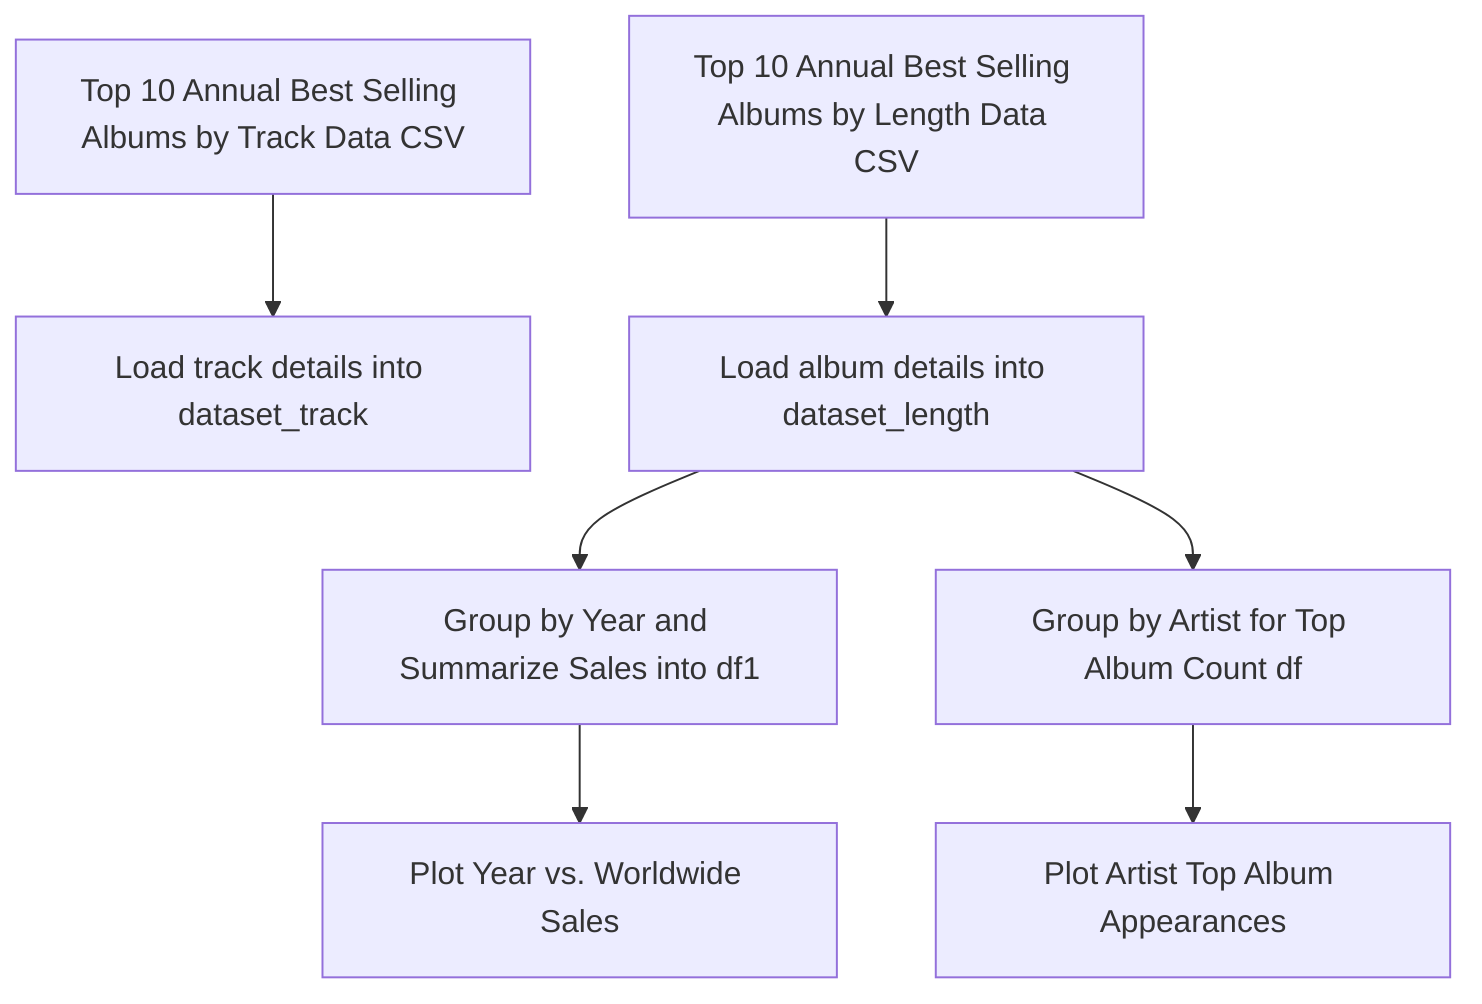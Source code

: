 flowchart TD
    %% Define the data sources
    A1["Top 10 Annual Best Selling Albums by Track Data CSV"]
    A2["Top 10 Annual Best Selling Albums by Length Data CSV"]

    %% Define initial data variable loading
    B1["Load track details into dataset_track"]
    B2["Load album details into dataset_length"]

    %% Data transformation and processing
    C1["Group by Year and Summarize Sales into df1"]
    C2["Group by Artist for Top Album Count df"]

    %% Visualization and Usage
    D1["Plot Year vs. Worldwide Sales"]
    D2["Plot Artist Top Album Appearances"]

    %% Linking the nodes
    A1 --> B1
    A2 --> B2
    B2 --> C1
    B2 --> C2
    C1 --> D1
    C2 --> D2
